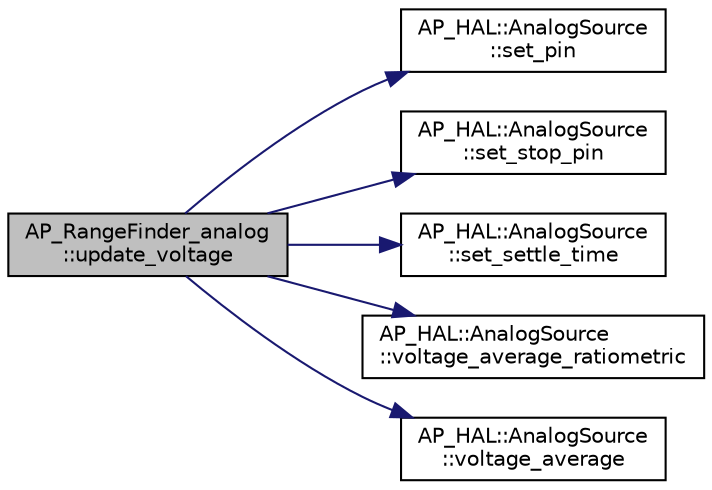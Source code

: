 digraph "AP_RangeFinder_analog::update_voltage"
{
 // INTERACTIVE_SVG=YES
  edge [fontname="Helvetica",fontsize="10",labelfontname="Helvetica",labelfontsize="10"];
  node [fontname="Helvetica",fontsize="10",shape=record];
  rankdir="LR";
  Node1 [label="AP_RangeFinder_analog\l::update_voltage",height=0.2,width=0.4,color="black", fillcolor="grey75", style="filled", fontcolor="black"];
  Node1 -> Node2 [color="midnightblue",fontsize="10",style="solid",fontname="Helvetica"];
  Node2 [label="AP_HAL::AnalogSource\l::set_pin",height=0.2,width=0.4,color="black", fillcolor="white", style="filled",URL="$classAP__HAL_1_1AnalogSource.html#add563a28e58fdd4af48ed983bbbecec8"];
  Node1 -> Node3 [color="midnightblue",fontsize="10",style="solid",fontname="Helvetica"];
  Node3 [label="AP_HAL::AnalogSource\l::set_stop_pin",height=0.2,width=0.4,color="black", fillcolor="white", style="filled",URL="$classAP__HAL_1_1AnalogSource.html#aaa8a938d06b79f0ba5fbedfd7108a79e"];
  Node1 -> Node4 [color="midnightblue",fontsize="10",style="solid",fontname="Helvetica"];
  Node4 [label="AP_HAL::AnalogSource\l::set_settle_time",height=0.2,width=0.4,color="black", fillcolor="white", style="filled",URL="$classAP__HAL_1_1AnalogSource.html#a55852956070a0eb4456741afb7e3ce9d"];
  Node1 -> Node5 [color="midnightblue",fontsize="10",style="solid",fontname="Helvetica"];
  Node5 [label="AP_HAL::AnalogSource\l::voltage_average_ratiometric",height=0.2,width=0.4,color="black", fillcolor="white", style="filled",URL="$classAP__HAL_1_1AnalogSource.html#a0704aad3bf08570c35299a562202ed97"];
  Node1 -> Node6 [color="midnightblue",fontsize="10",style="solid",fontname="Helvetica"];
  Node6 [label="AP_HAL::AnalogSource\l::voltage_average",height=0.2,width=0.4,color="black", fillcolor="white", style="filled",URL="$classAP__HAL_1_1AnalogSource.html#a97f02eb815fd2f568df7b927d6f6b559"];
}
